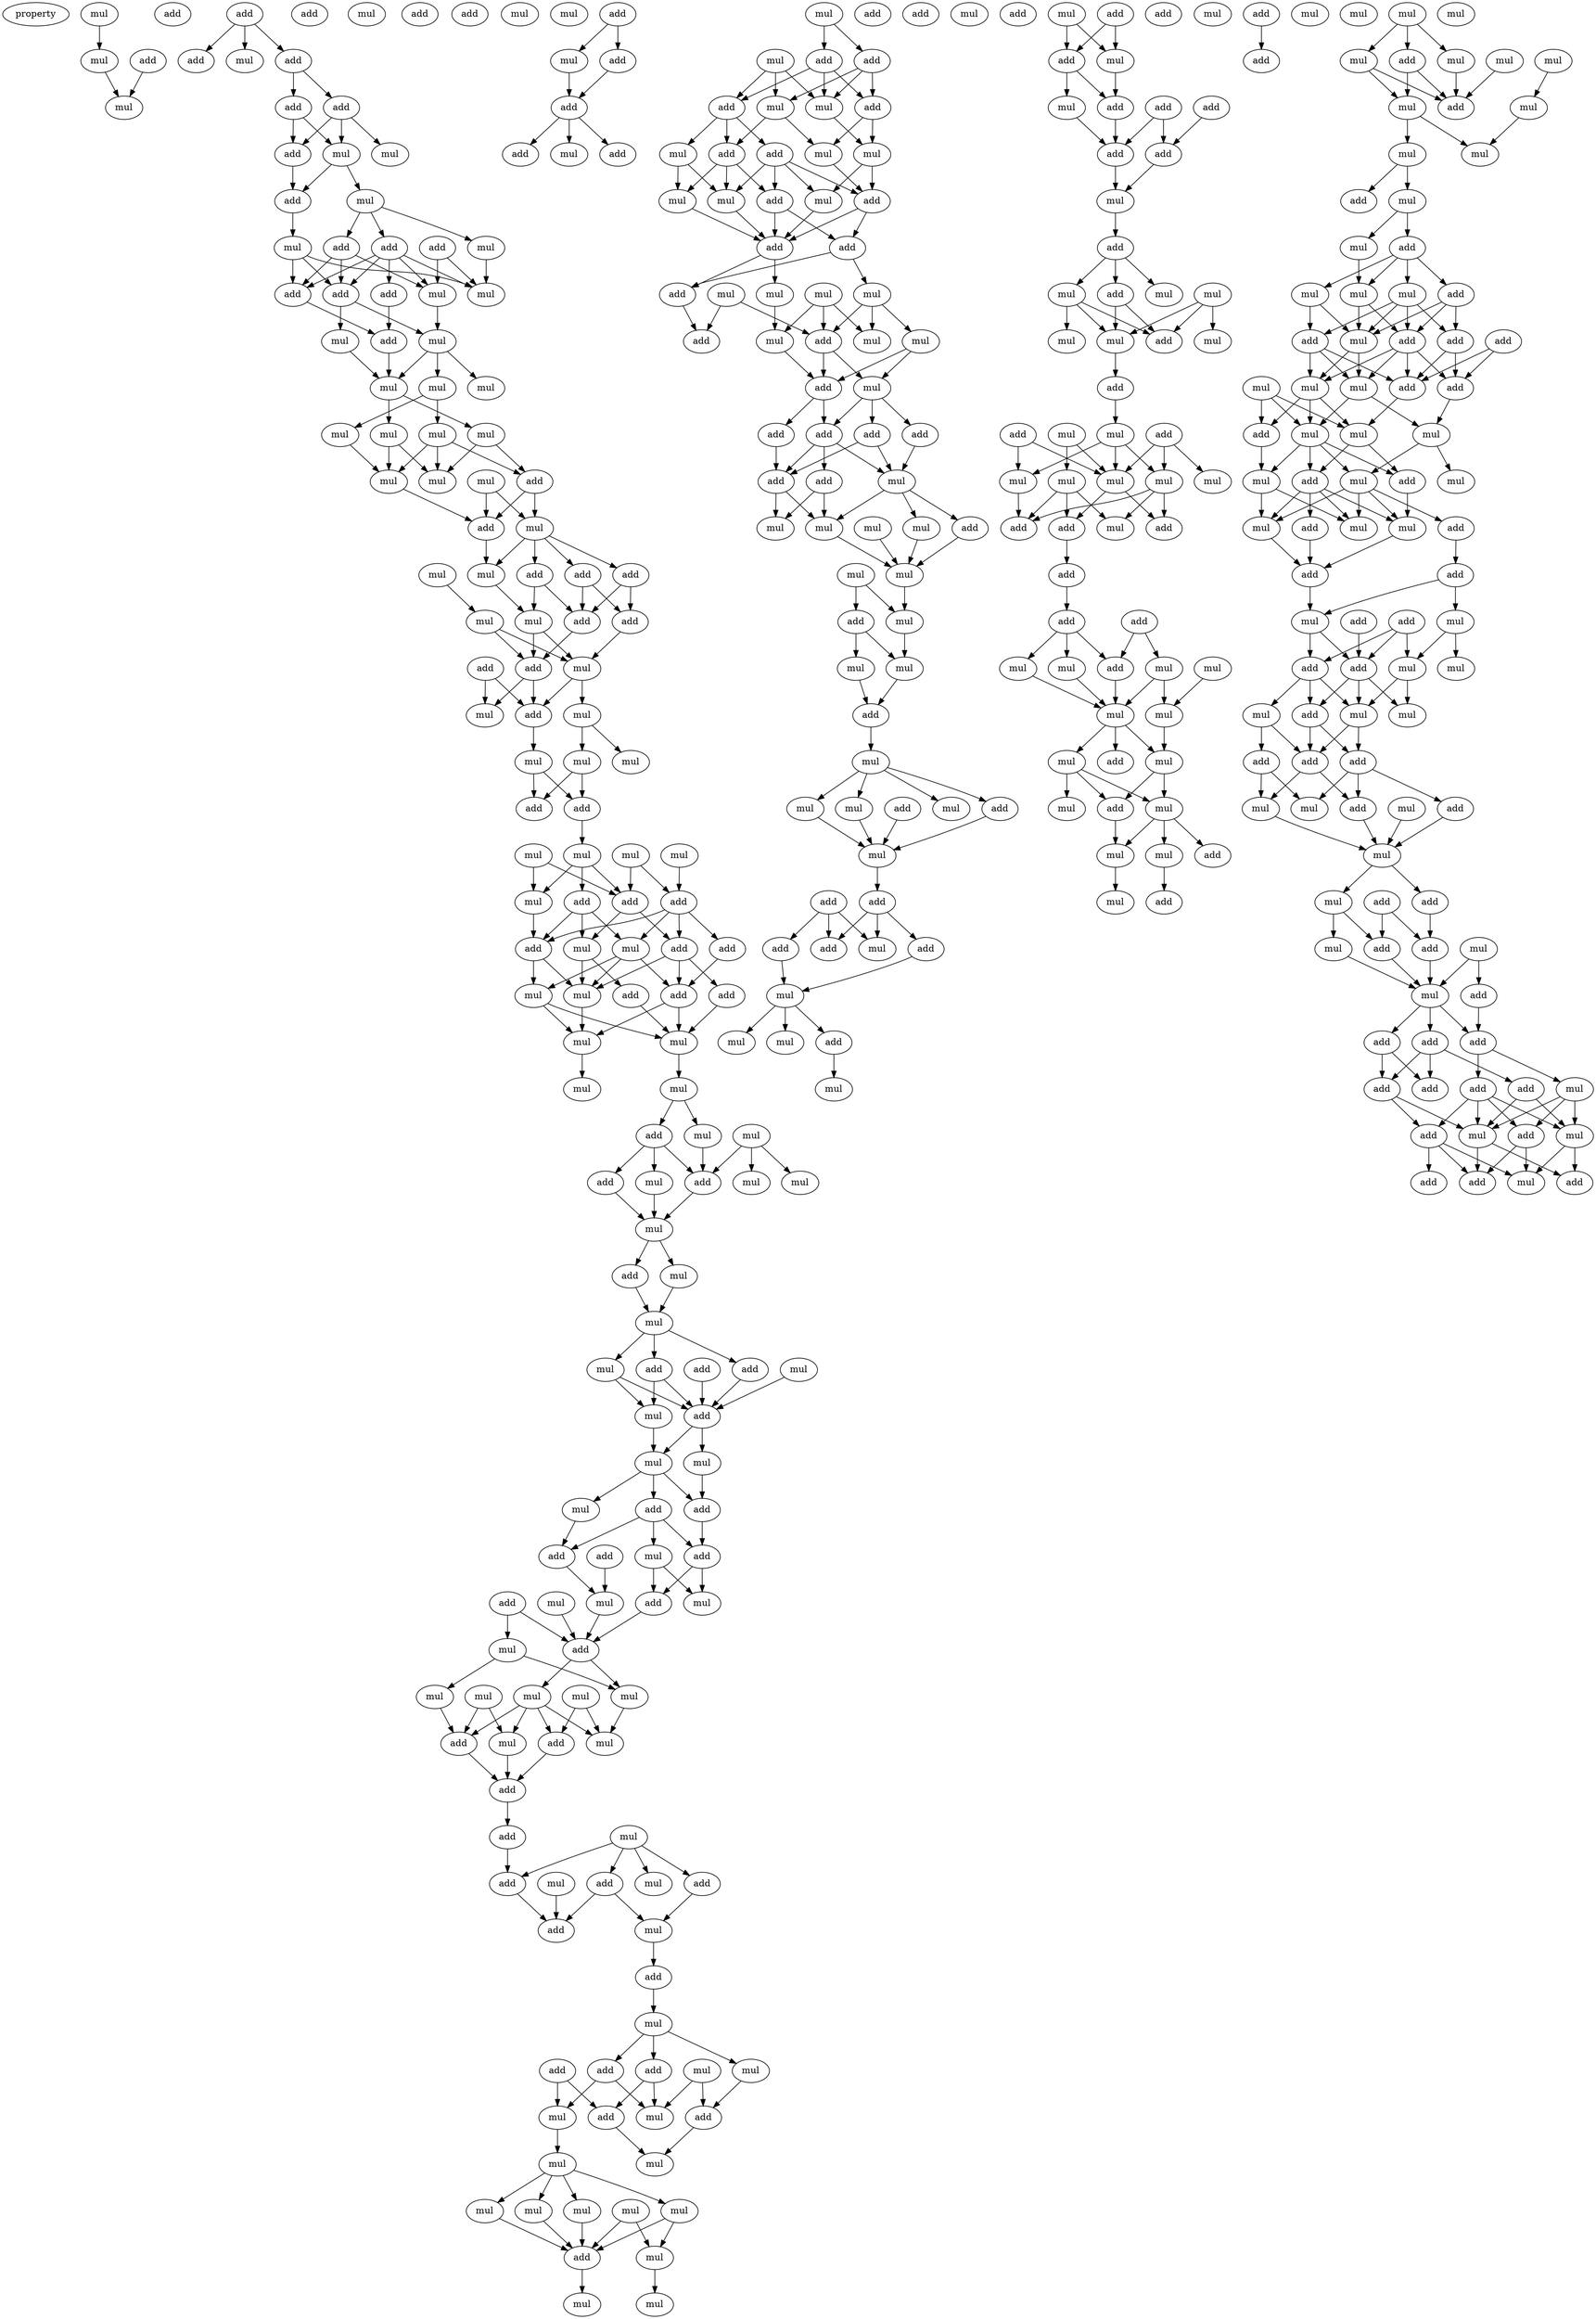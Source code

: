 digraph {
    node [fontcolor=black]
    property [mul=2,lf=1.3]
    0 [ label = mul ];
    1 [ label = add ];
    2 [ label = mul ];
    3 [ label = mul ];
    4 [ label = add ];
    5 [ label = add ];
    6 [ label = add ];
    7 [ label = mul ];
    8 [ label = add ];
    9 [ label = add ];
    10 [ label = add ];
    11 [ label = add ];
    12 [ label = mul ];
    13 [ label = mul ];
    14 [ label = add ];
    15 [ label = mul ];
    16 [ label = mul ];
    17 [ label = add ];
    18 [ label = mul ];
    19 [ label = add ];
    20 [ label = mul ];
    21 [ label = add ];
    22 [ label = add ];
    23 [ label = add ];
    24 [ label = add ];
    25 [ label = add ];
    26 [ label = mul ];
    27 [ label = mul ];
    28 [ label = mul ];
    29 [ label = add ];
    30 [ label = mul ];
    31 [ label = mul ];
    32 [ label = mul ];
    33 [ label = mul ];
    34 [ label = mul ];
    35 [ label = mul ];
    36 [ label = mul ];
    37 [ label = mul ];
    38 [ label = mul ];
    39 [ label = add ];
    40 [ label = mul ];
    41 [ label = mul ];
    42 [ label = add ];
    43 [ label = mul ];
    44 [ label = mul ];
    45 [ label = add ];
    46 [ label = mul ];
    47 [ label = add ];
    48 [ label = add ];
    49 [ label = add ];
    50 [ label = mul ];
    51 [ label = mul ];
    52 [ label = add ];
    53 [ label = mul ];
    54 [ label = add ];
    55 [ label = add ];
    56 [ label = mul ];
    57 [ label = add ];
    58 [ label = mul ];
    59 [ label = mul ];
    60 [ label = mul ];
    61 [ label = mul ];
    62 [ label = add ];
    63 [ label = add ];
    64 [ label = mul ];
    65 [ label = mul ];
    66 [ label = mul ];
    67 [ label = mul ];
    68 [ label = mul ];
    69 [ label = add ];
    70 [ label = add ];
    71 [ label = add ];
    72 [ label = mul ];
    73 [ label = add ];
    74 [ label = add ];
    75 [ label = mul ];
    76 [ label = add ];
    77 [ label = add ];
    78 [ label = mul ];
    79 [ label = add ];
    80 [ label = mul ];
    81 [ label = add ];
    82 [ label = mul ];
    83 [ label = mul ];
    84 [ label = mul ];
    85 [ label = add ];
    86 [ label = mul ];
    87 [ label = add ];
    88 [ label = mul ];
    89 [ label = mul ];
    90 [ label = add ];
    91 [ label = add ];
    92 [ label = mul ];
    93 [ label = mul ];
    94 [ label = mul ];
    95 [ label = mul ];
    96 [ label = add ];
    97 [ label = add ];
    98 [ label = mul ];
    99 [ label = mul ];
    100 [ label = mul ];
    101 [ label = add ];
    102 [ label = add ];
    103 [ label = mul ];
    104 [ label = add ];
    105 [ label = mul ];
    106 [ label = add ];
    107 [ label = mul ];
    108 [ label = mul ];
    109 [ label = mul ];
    110 [ label = add ];
    111 [ label = add ];
    112 [ label = mul ];
    113 [ label = add ];
    114 [ label = add ];
    115 [ label = add ];
    116 [ label = add ];
    117 [ label = mul ];
    118 [ label = add ];
    119 [ label = mul ];
    120 [ label = mul ];
    121 [ label = add ];
    122 [ label = mul ];
    123 [ label = mul ];
    124 [ label = mul ];
    125 [ label = mul ];
    126 [ label = mul ];
    127 [ label = mul ];
    128 [ label = add ];
    129 [ label = add ];
    130 [ label = mul ];
    131 [ label = mul ];
    132 [ label = add ];
    133 [ label = mul ];
    134 [ label = mul ];
    135 [ label = add ];
    136 [ label = add ];
    137 [ label = mul ];
    138 [ label = add ];
    139 [ label = add ];
    140 [ label = mul ];
    141 [ label = add ];
    142 [ label = mul ];
    143 [ label = add ];
    144 [ label = mul ];
    145 [ label = mul ];
    146 [ label = add ];
    147 [ label = add ];
    148 [ label = add ];
    149 [ label = mul ];
    150 [ label = add ];
    151 [ label = mul ];
    152 [ label = mul ];
    153 [ label = add ];
    154 [ label = mul ];
    155 [ label = mul ];
    156 [ label = mul ];
    157 [ label = mul ];
    158 [ label = mul ];
    159 [ label = mul ];
    160 [ label = mul ];
    161 [ label = add ];
    162 [ label = mul ];
    163 [ label = mul ];
    164 [ label = mul ];
    165 [ label = mul ];
    166 [ label = add ];
    167 [ label = mul ];
    168 [ label = add ];
    169 [ label = add ];
    170 [ label = mul ];
    171 [ label = add ];
    172 [ label = mul ];
    173 [ label = add ];
    174 [ label = add ];
    175 [ label = add ];
    176 [ label = mul ];
    177 [ label = add ];
    178 [ label = mul ];
    179 [ label = mul ];
    180 [ label = add ];
    181 [ label = add ];
    182 [ label = mul ];
    183 [ label = mul ];
    184 [ label = mul ];
    185 [ label = add ];
    186 [ label = mul ];
    187 [ label = add ];
    188 [ label = add ];
    189 [ label = mul ];
    190 [ label = mul ];
    191 [ label = add ];
    192 [ label = add ];
    193 [ label = add ];
    194 [ label = mul ];
    195 [ label = mul ];
    196 [ label = mul ];
    197 [ label = mul ];
    198 [ label = add ];
    199 [ label = mul ];
    200 [ label = add ];
    201 [ label = mul ];
    202 [ label = mul ];
    203 [ label = add ];
    204 [ label = mul ];
    205 [ label = add ];
    206 [ label = add ];
    207 [ label = add ];
    208 [ label = add ];
    209 [ label = add ];
    210 [ label = add ];
    211 [ label = mul ];
    212 [ label = mul ];
    213 [ label = add ];
    214 [ label = mul ];
    215 [ label = mul ];
    216 [ label = mul ];
    217 [ label = mul ];
    218 [ label = mul ];
    219 [ label = add ];
    220 [ label = mul ];
    221 [ label = mul ];
    222 [ label = mul ];
    223 [ label = add ];
    224 [ label = add ];
    225 [ label = mul ];
    226 [ label = add ];
    227 [ label = mul ];
    228 [ label = mul ];
    229 [ label = mul ];
    230 [ label = add ];
    231 [ label = mul ];
    232 [ label = add ];
    233 [ label = add ];
    234 [ label = add ];
    235 [ label = add ];
    236 [ label = add ];
    237 [ label = mul ];
    238 [ label = add ];
    239 [ label = mul ];
    240 [ label = mul ];
    241 [ label = mul ];
    242 [ label = mul ];
    243 [ label = add ];
    244 [ label = add ];
    245 [ label = mul ];
    246 [ label = add ];
    247 [ label = mul ];
    248 [ label = add ];
    249 [ label = add ];
    250 [ label = mul ];
    251 [ label = add ];
    252 [ label = mul ];
    253 [ label = add ];
    254 [ label = mul ];
    255 [ label = add ];
    256 [ label = add ];
    257 [ label = add ];
    258 [ label = add ];
    259 [ label = mul ];
    260 [ label = add ];
    261 [ label = add ];
    262 [ label = mul ];
    263 [ label = mul ];
    264 [ label = add ];
    265 [ label = mul ];
    266 [ label = add ];
    267 [ label = mul ];
    268 [ label = mul ];
    269 [ label = mul ];
    270 [ label = add ];
    271 [ label = add ];
    272 [ label = mul ];
    273 [ label = mul ];
    274 [ label = add ];
    275 [ label = mul ];
    276 [ label = mul ];
    277 [ label = mul ];
    278 [ label = mul ];
    279 [ label = mul ];
    280 [ label = add ];
    281 [ label = mul ];
    282 [ label = add ];
    283 [ label = add ];
    284 [ label = add ];
    285 [ label = add ];
    286 [ label = add ];
    287 [ label = mul ];
    288 [ label = mul ];
    289 [ label = mul ];
    290 [ label = add ];
    291 [ label = mul ];
    292 [ label = mul ];
    293 [ label = mul ];
    294 [ label = mul ];
    295 [ label = add ];
    296 [ label = mul ];
    297 [ label = add ];
    298 [ label = mul ];
    299 [ label = mul ];
    300 [ label = add ];
    301 [ label = mul ];
    302 [ label = mul ];
    303 [ label = mul ];
    304 [ label = mul ];
    305 [ label = mul ];
    306 [ label = add ];
    307 [ label = mul ];
    308 [ label = mul ];
    309 [ label = mul ];
    310 [ label = mul ];
    311 [ label = mul ];
    312 [ label = add ];
    313 [ label = add ];
    314 [ label = mul ];
    315 [ label = mul ];
    316 [ label = mul ];
    317 [ label = mul ];
    318 [ label = add ];
    319 [ label = mul ];
    320 [ label = mul ];
    321 [ label = add ];
    322 [ label = mul ];
    323 [ label = mul ];
    324 [ label = add ];
    325 [ label = mul ];
    326 [ label = add ];
    327 [ label = add ];
    328 [ label = mul ];
    329 [ label = add ];
    330 [ label = add ];
    331 [ label = mul ];
    332 [ label = add ];
    333 [ label = mul ];
    334 [ label = add ];
    335 [ label = mul ];
    336 [ label = mul ];
    337 [ label = mul ];
    338 [ label = mul ];
    339 [ label = add ];
    340 [ label = mul ];
    341 [ label = add ];
    342 [ label = add ];
    343 [ label = mul ];
    344 [ label = mul ];
    345 [ label = add ];
    346 [ label = mul ];
    347 [ label = mul ];
    348 [ label = mul ];
    349 [ label = add ];
    350 [ label = add ];
    351 [ label = add ];
    352 [ label = add ];
    353 [ label = add ];
    354 [ label = mul ];
    355 [ label = mul ];
    356 [ label = add ];
    357 [ label = add ];
    358 [ label = mul ];
    359 [ label = mul ];
    360 [ label = mul ];
    361 [ label = add ];
    362 [ label = mul ];
    363 [ label = mul ];
    364 [ label = add ];
    365 [ label = add ];
    366 [ label = add ];
    367 [ label = mul ];
    368 [ label = mul ];
    369 [ label = mul ];
    370 [ label = add ];
    371 [ label = add ];
    372 [ label = mul ];
    373 [ label = add ];
    374 [ label = mul ];
    375 [ label = mul ];
    376 [ label = add ];
    377 [ label = mul ];
    378 [ label = mul ];
    379 [ label = add ];
    380 [ label = add ];
    381 [ label = add ];
    382 [ label = mul ];
    383 [ label = add ];
    384 [ label = add ];
    385 [ label = add ];
    386 [ label = add ];
    387 [ label = add ];
    388 [ label = add ];
    389 [ label = add ];
    390 [ label = mul ];
    391 [ label = add ];
    392 [ label = mul ];
    393 [ label = mul ];
    394 [ label = add ];
    395 [ label = add ];
    396 [ label = add ];
    397 [ label = add ];
    398 [ label = mul ];
    0 -> 2 [ name = 0 ];
    1 -> 3 [ name = 1 ];
    2 -> 3 [ name = 2 ];
    5 -> 6 [ name = 3 ];
    5 -> 7 [ name = 4 ];
    5 -> 8 [ name = 5 ];
    8 -> 9 [ name = 6 ];
    8 -> 11 [ name = 7 ];
    9 -> 13 [ name = 8 ];
    9 -> 14 [ name = 9 ];
    9 -> 15 [ name = 10 ];
    11 -> 13 [ name = 11 ];
    11 -> 14 [ name = 12 ];
    13 -> 16 [ name = 13 ];
    13 -> 17 [ name = 14 ];
    14 -> 17 [ name = 15 ];
    16 -> 20 [ name = 16 ];
    16 -> 21 [ name = 17 ];
    16 -> 22 [ name = 18 ];
    17 -> 18 [ name = 19 ];
    18 -> 24 [ name = 20 ];
    18 -> 25 [ name = 21 ];
    18 -> 27 [ name = 22 ];
    19 -> 26 [ name = 23 ];
    19 -> 27 [ name = 24 ];
    20 -> 27 [ name = 25 ];
    21 -> 24 [ name = 26 ];
    21 -> 25 [ name = 27 ];
    21 -> 26 [ name = 28 ];
    22 -> 23 [ name = 29 ];
    22 -> 24 [ name = 30 ];
    22 -> 25 [ name = 31 ];
    22 -> 26 [ name = 32 ];
    22 -> 27 [ name = 33 ];
    23 -> 29 [ name = 34 ];
    24 -> 28 [ name = 35 ];
    24 -> 30 [ name = 36 ];
    25 -> 29 [ name = 37 ];
    26 -> 28 [ name = 38 ];
    28 -> 31 [ name = 39 ];
    28 -> 32 [ name = 40 ];
    28 -> 33 [ name = 41 ];
    29 -> 33 [ name = 42 ];
    30 -> 33 [ name = 43 ];
    32 -> 36 [ name = 44 ];
    32 -> 37 [ name = 45 ];
    33 -> 34 [ name = 46 ];
    33 -> 35 [ name = 47 ];
    34 -> 39 [ name = 48 ];
    34 -> 41 [ name = 49 ];
    35 -> 38 [ name = 50 ];
    35 -> 41 [ name = 51 ];
    36 -> 38 [ name = 52 ];
    37 -> 38 [ name = 53 ];
    37 -> 39 [ name = 54 ];
    37 -> 41 [ name = 55 ];
    38 -> 42 [ name = 56 ];
    39 -> 42 [ name = 57 ];
    39 -> 43 [ name = 58 ];
    40 -> 42 [ name = 59 ];
    40 -> 43 [ name = 60 ];
    42 -> 44 [ name = 61 ];
    43 -> 44 [ name = 62 ];
    43 -> 45 [ name = 63 ];
    43 -> 47 [ name = 64 ];
    43 -> 48 [ name = 65 ];
    44 -> 50 [ name = 66 ];
    45 -> 49 [ name = 67 ];
    45 -> 52 [ name = 68 ];
    46 -> 51 [ name = 69 ];
    47 -> 49 [ name = 70 ];
    47 -> 52 [ name = 71 ];
    48 -> 49 [ name = 72 ];
    48 -> 50 [ name = 73 ];
    49 -> 54 [ name = 74 ];
    50 -> 53 [ name = 75 ];
    50 -> 54 [ name = 76 ];
    51 -> 53 [ name = 77 ];
    51 -> 54 [ name = 78 ];
    52 -> 53 [ name = 79 ];
    53 -> 56 [ name = 80 ];
    53 -> 57 [ name = 81 ];
    54 -> 57 [ name = 82 ];
    54 -> 58 [ name = 83 ];
    55 -> 57 [ name = 84 ];
    55 -> 58 [ name = 85 ];
    56 -> 59 [ name = 86 ];
    56 -> 60 [ name = 87 ];
    57 -> 61 [ name = 88 ];
    59 -> 62 [ name = 89 ];
    59 -> 63 [ name = 90 ];
    61 -> 62 [ name = 91 ];
    61 -> 63 [ name = 92 ];
    63 -> 66 [ name = 93 ];
    64 -> 68 [ name = 94 ];
    64 -> 71 [ name = 95 ];
    65 -> 69 [ name = 96 ];
    65 -> 71 [ name = 97 ];
    66 -> 68 [ name = 98 ];
    66 -> 70 [ name = 99 ];
    66 -> 71 [ name = 100 ];
    67 -> 69 [ name = 101 ];
    68 -> 73 [ name = 102 ];
    69 -> 72 [ name = 103 ];
    69 -> 73 [ name = 104 ];
    69 -> 74 [ name = 105 ];
    69 -> 76 [ name = 106 ];
    70 -> 72 [ name = 107 ];
    70 -> 73 [ name = 108 ];
    70 -> 75 [ name = 109 ];
    71 -> 75 [ name = 110 ];
    71 -> 76 [ name = 111 ];
    72 -> 78 [ name = 112 ];
    72 -> 79 [ name = 113 ];
    72 -> 80 [ name = 114 ];
    73 -> 78 [ name = 115 ];
    73 -> 80 [ name = 116 ];
    74 -> 79 [ name = 117 ];
    75 -> 77 [ name = 118 ];
    75 -> 80 [ name = 119 ];
    76 -> 79 [ name = 120 ];
    76 -> 80 [ name = 121 ];
    76 -> 81 [ name = 122 ];
    77 -> 82 [ name = 123 ];
    78 -> 82 [ name = 124 ];
    78 -> 83 [ name = 125 ];
    79 -> 82 [ name = 126 ];
    79 -> 83 [ name = 127 ];
    80 -> 83 [ name = 128 ];
    81 -> 82 [ name = 129 ];
    82 -> 84 [ name = 130 ];
    83 -> 86 [ name = 131 ];
    84 -> 87 [ name = 132 ];
    84 -> 88 [ name = 133 ];
    87 -> 90 [ name = 134 ];
    87 -> 91 [ name = 135 ];
    87 -> 94 [ name = 136 ];
    88 -> 91 [ name = 137 ];
    89 -> 91 [ name = 138 ];
    89 -> 92 [ name = 139 ];
    89 -> 93 [ name = 140 ];
    90 -> 95 [ name = 141 ];
    91 -> 95 [ name = 142 ];
    94 -> 95 [ name = 143 ];
    95 -> 97 [ name = 144 ];
    95 -> 98 [ name = 145 ];
    97 -> 99 [ name = 146 ];
    98 -> 99 [ name = 147 ];
    99 -> 100 [ name = 148 ];
    99 -> 101 [ name = 149 ];
    99 -> 104 [ name = 150 ];
    100 -> 105 [ name = 151 ];
    100 -> 106 [ name = 152 ];
    101 -> 106 [ name = 153 ];
    102 -> 106 [ name = 154 ];
    103 -> 106 [ name = 155 ];
    104 -> 105 [ name = 156 ];
    104 -> 106 [ name = 157 ];
    105 -> 108 [ name = 158 ];
    106 -> 107 [ name = 159 ];
    106 -> 108 [ name = 160 ];
    107 -> 111 [ name = 161 ];
    108 -> 109 [ name = 162 ];
    108 -> 110 [ name = 163 ];
    108 -> 111 [ name = 164 ];
    109 -> 114 [ name = 165 ];
    110 -> 112 [ name = 166 ];
    110 -> 114 [ name = 167 ];
    110 -> 115 [ name = 168 ];
    111 -> 115 [ name = 169 ];
    112 -> 118 [ name = 170 ];
    112 -> 120 [ name = 171 ];
    113 -> 119 [ name = 172 ];
    114 -> 119 [ name = 173 ];
    115 -> 118 [ name = 174 ];
    115 -> 120 [ name = 175 ];
    116 -> 121 [ name = 176 ];
    116 -> 122 [ name = 177 ];
    117 -> 121 [ name = 178 ];
    118 -> 121 [ name = 179 ];
    119 -> 121 [ name = 180 ];
    121 -> 125 [ name = 181 ];
    121 -> 127 [ name = 182 ];
    122 -> 125 [ name = 183 ];
    122 -> 126 [ name = 184 ];
    123 -> 129 [ name = 185 ];
    123 -> 130 [ name = 186 ];
    124 -> 128 [ name = 187 ];
    124 -> 131 [ name = 188 ];
    125 -> 130 [ name = 189 ];
    126 -> 128 [ name = 190 ];
    127 -> 128 [ name = 191 ];
    127 -> 129 [ name = 192 ];
    127 -> 130 [ name = 193 ];
    127 -> 131 [ name = 194 ];
    128 -> 132 [ name = 195 ];
    129 -> 132 [ name = 196 ];
    131 -> 132 [ name = 197 ];
    132 -> 135 [ name = 198 ];
    134 -> 136 [ name = 199 ];
    134 -> 138 [ name = 200 ];
    134 -> 139 [ name = 201 ];
    134 -> 140 [ name = 202 ];
    135 -> 139 [ name = 203 ];
    136 -> 141 [ name = 204 ];
    136 -> 142 [ name = 205 ];
    137 -> 141 [ name = 206 ];
    138 -> 142 [ name = 207 ];
    139 -> 141 [ name = 208 ];
    142 -> 143 [ name = 209 ];
    143 -> 144 [ name = 210 ];
    144 -> 146 [ name = 211 ];
    144 -> 148 [ name = 212 ];
    144 -> 149 [ name = 213 ];
    145 -> 152 [ name = 214 ];
    145 -> 153 [ name = 215 ];
    146 -> 151 [ name = 216 ];
    146 -> 152 [ name = 217 ];
    147 -> 150 [ name = 218 ];
    147 -> 151 [ name = 219 ];
    148 -> 150 [ name = 220 ];
    148 -> 152 [ name = 221 ];
    149 -> 153 [ name = 222 ];
    150 -> 154 [ name = 223 ];
    151 -> 155 [ name = 224 ];
    153 -> 154 [ name = 225 ];
    155 -> 156 [ name = 226 ];
    155 -> 157 [ name = 227 ];
    155 -> 158 [ name = 228 ];
    155 -> 160 [ name = 229 ];
    156 -> 161 [ name = 230 ];
    157 -> 161 [ name = 231 ];
    158 -> 161 [ name = 232 ];
    159 -> 161 [ name = 233 ];
    159 -> 162 [ name = 234 ];
    160 -> 161 [ name = 235 ];
    160 -> 162 [ name = 236 ];
    161 -> 164 [ name = 237 ];
    162 -> 163 [ name = 238 ];
    166 -> 167 [ name = 239 ];
    166 -> 168 [ name = 240 ];
    167 -> 169 [ name = 241 ];
    168 -> 169 [ name = 242 ];
    169 -> 171 [ name = 243 ];
    169 -> 172 [ name = 244 ];
    169 -> 173 [ name = 245 ];
    170 -> 174 [ name = 246 ];
    170 -> 175 [ name = 247 ];
    174 -> 177 [ name = 248 ];
    174 -> 178 [ name = 249 ];
    174 -> 179 [ name = 250 ];
    175 -> 177 [ name = 251 ];
    175 -> 178 [ name = 252 ];
    175 -> 180 [ name = 253 ];
    176 -> 178 [ name = 254 ];
    176 -> 179 [ name = 255 ];
    176 -> 180 [ name = 256 ];
    177 -> 182 [ name = 257 ];
    177 -> 184 [ name = 258 ];
    178 -> 184 [ name = 259 ];
    179 -> 181 [ name = 260 ];
    179 -> 182 [ name = 261 ];
    180 -> 181 [ name = 262 ];
    180 -> 183 [ name = 263 ];
    180 -> 185 [ name = 264 ];
    181 -> 186 [ name = 265 ];
    181 -> 187 [ name = 266 ];
    181 -> 190 [ name = 267 ];
    182 -> 188 [ name = 268 ];
    183 -> 186 [ name = 269 ];
    183 -> 190 [ name = 270 ];
    184 -> 188 [ name = 271 ];
    184 -> 189 [ name = 272 ];
    185 -> 186 [ name = 273 ];
    185 -> 187 [ name = 274 ];
    185 -> 188 [ name = 275 ];
    185 -> 189 [ name = 276 ];
    186 -> 191 [ name = 277 ];
    187 -> 191 [ name = 278 ];
    187 -> 192 [ name = 279 ];
    188 -> 191 [ name = 280 ];
    188 -> 192 [ name = 281 ];
    189 -> 191 [ name = 282 ];
    190 -> 191 [ name = 283 ];
    191 -> 193 [ name = 284 ];
    191 -> 196 [ name = 285 ];
    192 -> 193 [ name = 286 ];
    192 -> 195 [ name = 287 ];
    193 -> 198 [ name = 288 ];
    194 -> 199 [ name = 289 ];
    194 -> 200 [ name = 290 ];
    194 -> 201 [ name = 291 ];
    195 -> 199 [ name = 292 ];
    195 -> 200 [ name = 293 ];
    195 -> 202 [ name = 294 ];
    196 -> 201 [ name = 295 ];
    197 -> 198 [ name = 296 ];
    197 -> 200 [ name = 297 ];
    200 -> 203 [ name = 298 ];
    200 -> 204 [ name = 299 ];
    201 -> 203 [ name = 300 ];
    202 -> 203 [ name = 301 ];
    202 -> 204 [ name = 302 ];
    203 -> 205 [ name = 303 ];
    203 -> 206 [ name = 304 ];
    204 -> 206 [ name = 305 ];
    204 -> 207 [ name = 306 ];
    204 -> 208 [ name = 307 ];
    205 -> 210 [ name = 308 ];
    206 -> 209 [ name = 309 ];
    206 -> 210 [ name = 310 ];
    206 -> 211 [ name = 311 ];
    207 -> 211 [ name = 312 ];
    208 -> 210 [ name = 313 ];
    208 -> 211 [ name = 314 ];
    209 -> 214 [ name = 315 ];
    209 -> 215 [ name = 316 ];
    210 -> 214 [ name = 317 ];
    210 -> 215 [ name = 318 ];
    211 -> 213 [ name = 319 ];
    211 -> 214 [ name = 320 ];
    211 -> 216 [ name = 321 ];
    212 -> 217 [ name = 322 ];
    213 -> 217 [ name = 323 ];
    214 -> 217 [ name = 324 ];
    216 -> 217 [ name = 325 ];
    217 -> 220 [ name = 326 ];
    218 -> 219 [ name = 327 ];
    218 -> 220 [ name = 328 ];
    219 -> 221 [ name = 329 ];
    219 -> 222 [ name = 330 ];
    220 -> 221 [ name = 331 ];
    221 -> 224 [ name = 332 ];
    222 -> 224 [ name = 333 ];
    224 -> 225 [ name = 334 ];
    225 -> 226 [ name = 335 ];
    225 -> 227 [ name = 336 ];
    225 -> 228 [ name = 337 ];
    225 -> 229 [ name = 338 ];
    226 -> 231 [ name = 339 ];
    228 -> 231 [ name = 340 ];
    229 -> 231 [ name = 341 ];
    230 -> 231 [ name = 342 ];
    231 -> 232 [ name = 343 ];
    232 -> 236 [ name = 344 ];
    232 -> 237 [ name = 345 ];
    232 -> 238 [ name = 346 ];
    233 -> 234 [ name = 347 ];
    233 -> 237 [ name = 348 ];
    233 -> 238 [ name = 349 ];
    234 -> 239 [ name = 350 ];
    236 -> 239 [ name = 351 ];
    239 -> 241 [ name = 352 ];
    239 -> 242 [ name = 353 ];
    239 -> 243 [ name = 354 ];
    243 -> 245 [ name = 355 ];
    246 -> 249 [ name = 356 ];
    246 -> 250 [ name = 357 ];
    247 -> 249 [ name = 358 ];
    247 -> 250 [ name = 359 ];
    249 -> 252 [ name = 360 ];
    249 -> 253 [ name = 361 ];
    250 -> 253 [ name = 362 ];
    251 -> 256 [ name = 363 ];
    251 -> 258 [ name = 364 ];
    252 -> 258 [ name = 365 ];
    253 -> 258 [ name = 366 ];
    255 -> 256 [ name = 367 ];
    256 -> 259 [ name = 368 ];
    257 -> 260 [ name = 369 ];
    258 -> 259 [ name = 370 ];
    259 -> 261 [ name = 371 ];
    261 -> 262 [ name = 372 ];
    261 -> 263 [ name = 373 ];
    261 -> 264 [ name = 374 ];
    262 -> 266 [ name = 375 ];
    262 -> 268 [ name = 376 ];
    262 -> 269 [ name = 377 ];
    264 -> 266 [ name = 378 ];
    264 -> 269 [ name = 379 ];
    265 -> 266 [ name = 380 ];
    265 -> 267 [ name = 381 ];
    265 -> 269 [ name = 382 ];
    269 -> 270 [ name = 383 ];
    270 -> 272 [ name = 384 ];
    271 -> 276 [ name = 385 ];
    271 -> 278 [ name = 386 ];
    272 -> 276 [ name = 387 ];
    272 -> 278 [ name = 388 ];
    272 -> 279 [ name = 389 ];
    273 -> 275 [ name = 390 ];
    273 -> 276 [ name = 391 ];
    274 -> 276 [ name = 392 ];
    274 -> 277 [ name = 393 ];
    274 -> 279 [ name = 394 ];
    275 -> 280 [ name = 395 ];
    275 -> 281 [ name = 396 ];
    275 -> 283 [ name = 397 ];
    276 -> 282 [ name = 398 ];
    276 -> 283 [ name = 399 ];
    278 -> 280 [ name = 400 ];
    279 -> 280 [ name = 401 ];
    279 -> 281 [ name = 402 ];
    279 -> 282 [ name = 403 ];
    283 -> 284 [ name = 404 ];
    284 -> 286 [ name = 405 ];
    285 -> 289 [ name = 406 ];
    285 -> 290 [ name = 407 ];
    286 -> 288 [ name = 408 ];
    286 -> 290 [ name = 409 ];
    286 -> 291 [ name = 410 ];
    287 -> 293 [ name = 411 ];
    288 -> 292 [ name = 412 ];
    289 -> 292 [ name = 413 ];
    289 -> 293 [ name = 414 ];
    290 -> 292 [ name = 415 ];
    291 -> 292 [ name = 416 ];
    292 -> 294 [ name = 417 ];
    292 -> 295 [ name = 418 ];
    292 -> 296 [ name = 419 ];
    293 -> 294 [ name = 420 ];
    294 -> 297 [ name = 421 ];
    294 -> 299 [ name = 422 ];
    296 -> 297 [ name = 423 ];
    296 -> 298 [ name = 424 ];
    296 -> 299 [ name = 425 ];
    297 -> 302 [ name = 426 ];
    299 -> 300 [ name = 427 ];
    299 -> 302 [ name = 428 ];
    299 -> 303 [ name = 429 ];
    302 -> 305 [ name = 430 ];
    303 -> 306 [ name = 431 ];
    307 -> 308 [ name = 432 ];
    307 -> 310 [ name = 433 ];
    307 -> 312 [ name = 434 ];
    308 -> 313 [ name = 435 ];
    309 -> 315 [ name = 436 ];
    310 -> 313 [ name = 437 ];
    310 -> 314 [ name = 438 ];
    311 -> 313 [ name = 439 ];
    312 -> 313 [ name = 440 ];
    312 -> 314 [ name = 441 ];
    314 -> 316 [ name = 442 ];
    314 -> 317 [ name = 443 ];
    315 -> 316 [ name = 444 ];
    317 -> 318 [ name = 445 ];
    317 -> 319 [ name = 446 ];
    319 -> 320 [ name = 447 ];
    319 -> 321 [ name = 448 ];
    320 -> 323 [ name = 449 ];
    321 -> 322 [ name = 450 ];
    321 -> 323 [ name = 451 ];
    321 -> 324 [ name = 452 ];
    321 -> 325 [ name = 453 ];
    322 -> 326 [ name = 454 ];
    322 -> 327 [ name = 455 ];
    322 -> 328 [ name = 456 ];
    322 -> 329 [ name = 457 ];
    323 -> 328 [ name = 458 ];
    323 -> 329 [ name = 459 ];
    324 -> 326 [ name = 460 ];
    324 -> 328 [ name = 461 ];
    324 -> 329 [ name = 462 ];
    325 -> 327 [ name = 463 ];
    325 -> 328 [ name = 464 ];
    326 -> 332 [ name = 465 ];
    326 -> 334 [ name = 466 ];
    327 -> 331 [ name = 467 ];
    327 -> 334 [ name = 468 ];
    327 -> 335 [ name = 469 ];
    328 -> 331 [ name = 470 ];
    328 -> 335 [ name = 471 ];
    329 -> 331 [ name = 472 ];
    329 -> 332 [ name = 473 ];
    329 -> 334 [ name = 474 ];
    329 -> 335 [ name = 475 ];
    330 -> 332 [ name = 476 ];
    330 -> 334 [ name = 477 ];
    331 -> 336 [ name = 478 ];
    331 -> 338 [ name = 479 ];
    332 -> 338 [ name = 480 ];
    333 -> 336 [ name = 481 ];
    333 -> 337 [ name = 482 ];
    333 -> 339 [ name = 483 ];
    334 -> 337 [ name = 484 ];
    335 -> 336 [ name = 485 ];
    335 -> 337 [ name = 486 ];
    335 -> 339 [ name = 487 ];
    336 -> 341 [ name = 488 ];
    336 -> 342 [ name = 489 ];
    336 -> 343 [ name = 490 ];
    336 -> 344 [ name = 491 ];
    337 -> 341 [ name = 492 ];
    337 -> 342 [ name = 493 ];
    338 -> 340 [ name = 494 ];
    338 -> 343 [ name = 495 ];
    339 -> 344 [ name = 496 ];
    341 -> 347 [ name = 497 ];
    342 -> 346 [ name = 498 ];
    342 -> 347 [ name = 499 ];
    342 -> 348 [ name = 500 ];
    342 -> 349 [ name = 501 ];
    343 -> 345 [ name = 502 ];
    343 -> 346 [ name = 503 ];
    343 -> 347 [ name = 504 ];
    343 -> 348 [ name = 505 ];
    344 -> 346 [ name = 506 ];
    344 -> 348 [ name = 507 ];
    345 -> 350 [ name = 508 ];
    346 -> 351 [ name = 509 ];
    347 -> 351 [ name = 510 ];
    349 -> 351 [ name = 511 ];
    350 -> 354 [ name = 512 ];
    350 -> 355 [ name = 513 ];
    351 -> 355 [ name = 514 ];
    352 -> 356 [ name = 515 ];
    353 -> 356 [ name = 516 ];
    353 -> 357 [ name = 517 ];
    353 -> 359 [ name = 518 ];
    354 -> 358 [ name = 519 ];
    354 -> 359 [ name = 520 ];
    355 -> 356 [ name = 521 ];
    355 -> 357 [ name = 522 ];
    356 -> 360 [ name = 523 ];
    356 -> 361 [ name = 524 ];
    356 -> 362 [ name = 525 ];
    357 -> 361 [ name = 526 ];
    357 -> 362 [ name = 527 ];
    357 -> 363 [ name = 528 ];
    359 -> 360 [ name = 529 ];
    359 -> 362 [ name = 530 ];
    361 -> 365 [ name = 531 ];
    361 -> 366 [ name = 532 ];
    362 -> 365 [ name = 533 ];
    362 -> 366 [ name = 534 ];
    363 -> 364 [ name = 535 ];
    363 -> 366 [ name = 536 ];
    364 -> 367 [ name = 537 ];
    364 -> 369 [ name = 538 ];
    365 -> 367 [ name = 539 ];
    365 -> 370 [ name = 540 ];
    365 -> 371 [ name = 541 ];
    366 -> 369 [ name = 542 ];
    366 -> 371 [ name = 543 ];
    368 -> 372 [ name = 544 ];
    369 -> 372 [ name = 545 ];
    370 -> 372 [ name = 546 ];
    371 -> 372 [ name = 547 ];
    372 -> 375 [ name = 548 ];
    372 -> 376 [ name = 549 ];
    373 -> 379 [ name = 550 ];
    373 -> 380 [ name = 551 ];
    375 -> 378 [ name = 552 ];
    375 -> 379 [ name = 553 ];
    376 -> 380 [ name = 554 ];
    377 -> 381 [ name = 555 ];
    377 -> 382 [ name = 556 ];
    378 -> 382 [ name = 557 ];
    379 -> 382 [ name = 558 ];
    380 -> 382 [ name = 559 ];
    381 -> 383 [ name = 560 ];
    382 -> 383 [ name = 561 ];
    382 -> 384 [ name = 562 ];
    382 -> 385 [ name = 563 ];
    383 -> 388 [ name = 564 ];
    383 -> 390 [ name = 565 ];
    384 -> 386 [ name = 566 ];
    384 -> 387 [ name = 567 ];
    384 -> 389 [ name = 568 ];
    385 -> 387 [ name = 569 ];
    385 -> 389 [ name = 570 ];
    386 -> 392 [ name = 571 ];
    386 -> 393 [ name = 572 ];
    388 -> 391 [ name = 573 ];
    388 -> 392 [ name = 574 ];
    388 -> 393 [ name = 575 ];
    388 -> 394 [ name = 576 ];
    389 -> 393 [ name = 577 ];
    389 -> 394 [ name = 578 ];
    390 -> 391 [ name = 579 ];
    390 -> 392 [ name = 580 ];
    390 -> 393 [ name = 581 ];
    391 -> 395 [ name = 582 ];
    391 -> 398 [ name = 583 ];
    392 -> 396 [ name = 584 ];
    392 -> 398 [ name = 585 ];
    393 -> 395 [ name = 586 ];
    393 -> 396 [ name = 587 ];
    394 -> 395 [ name = 588 ];
    394 -> 397 [ name = 589 ];
    394 -> 398 [ name = 590 ];
}

